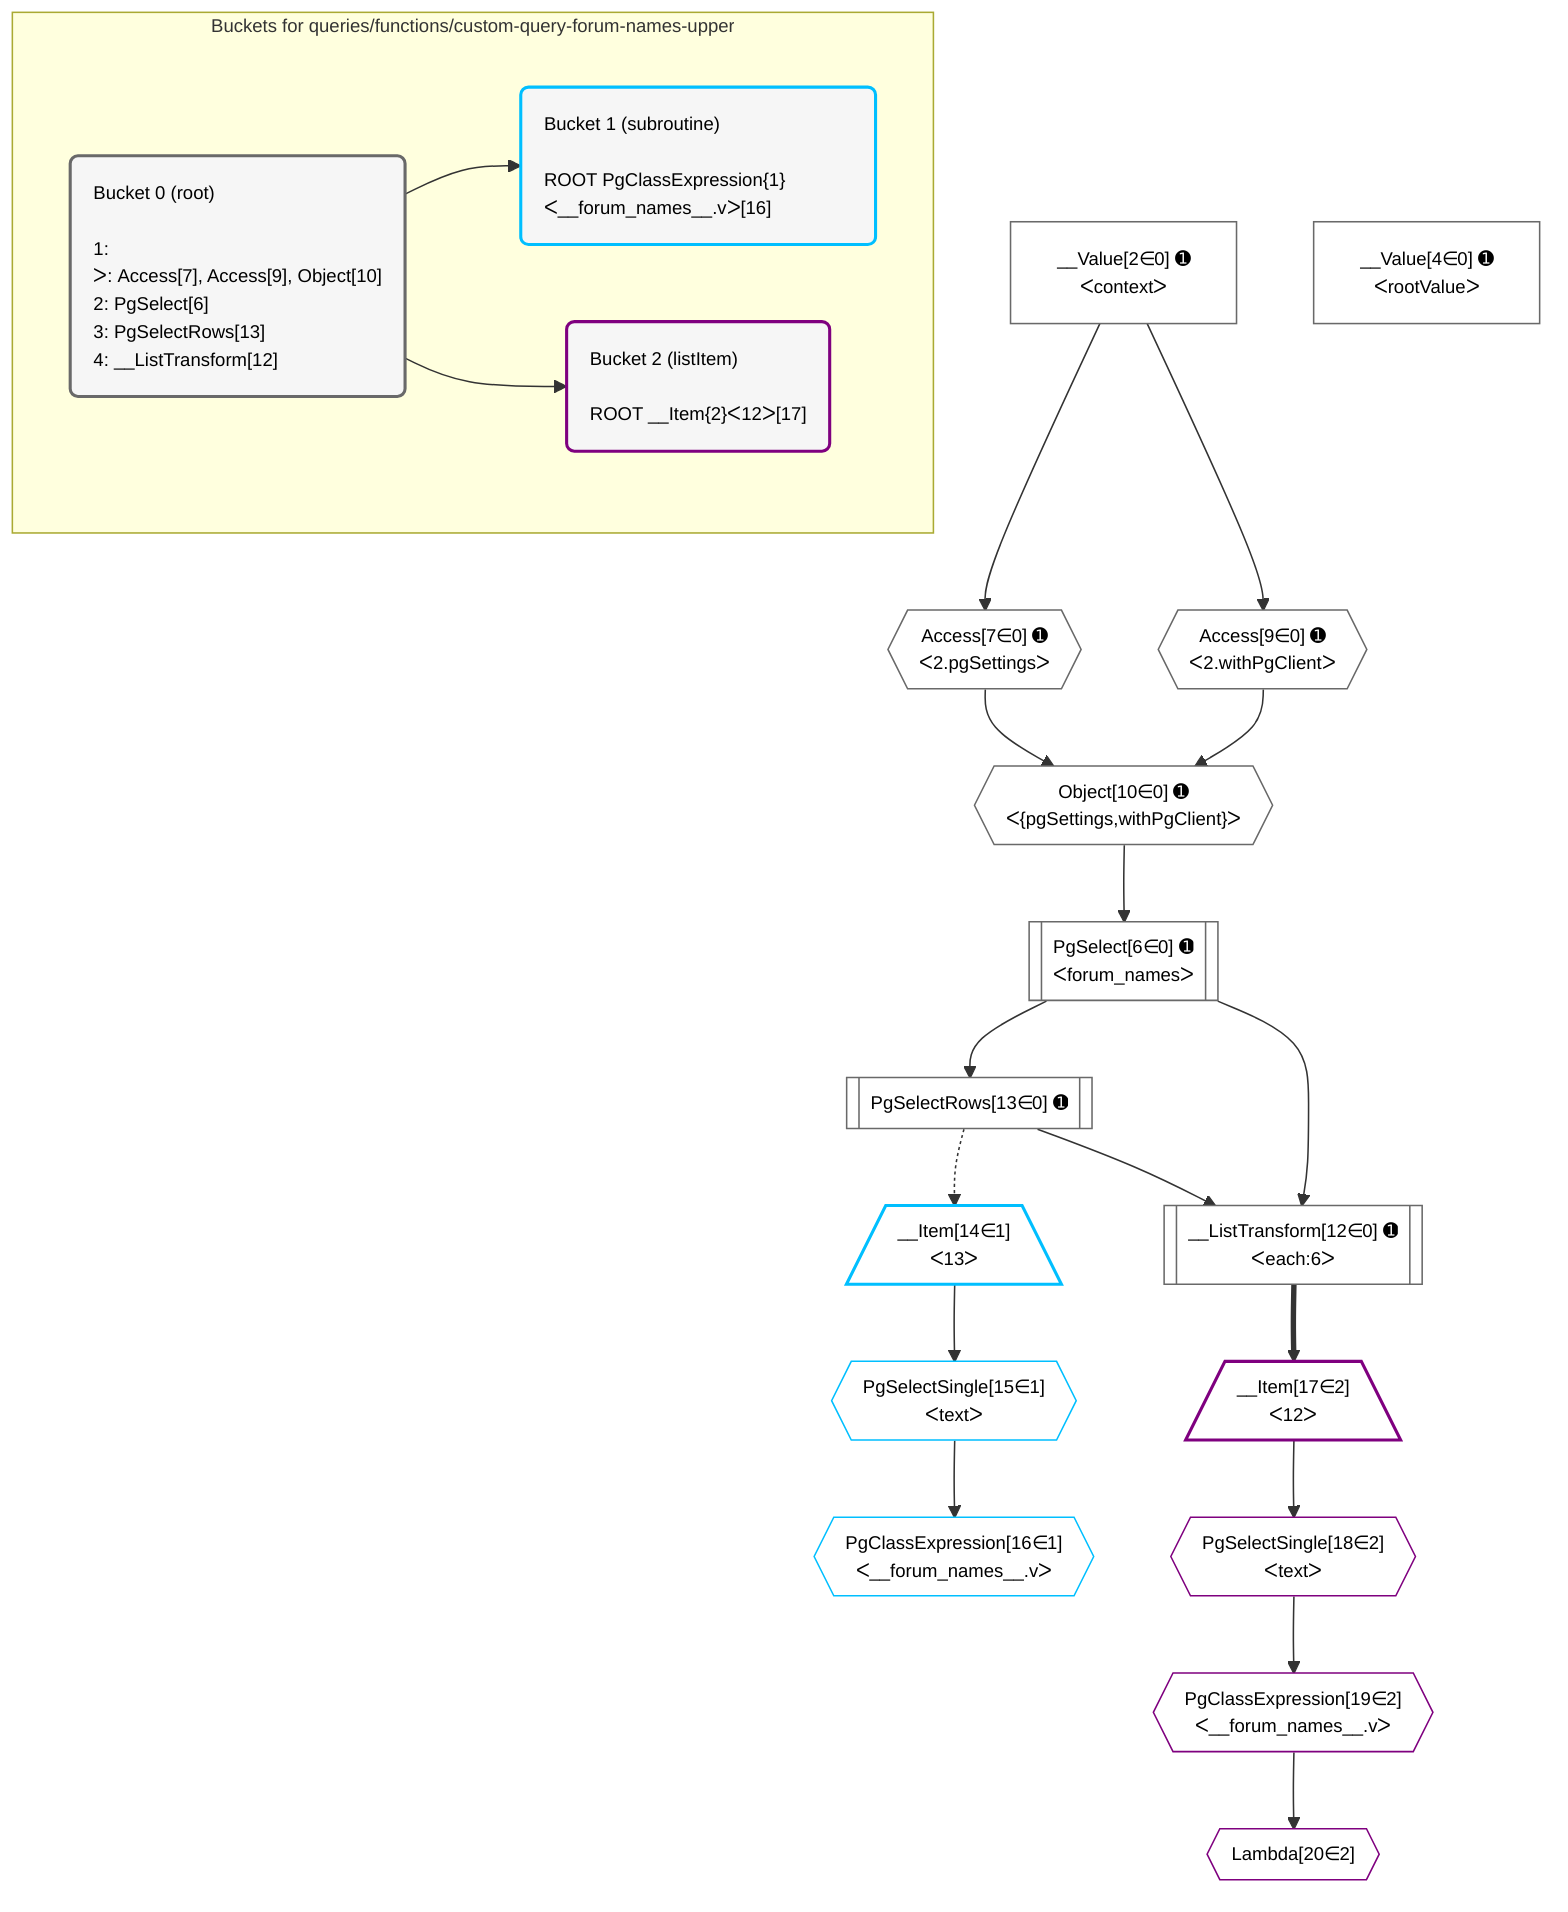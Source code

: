 %%{init: {'themeVariables': { 'fontSize': '12px'}}}%%
graph TD
    classDef path fill:#eee,stroke:#000,color:#000
    classDef plan fill:#fff,stroke-width:1px,color:#000
    classDef itemplan fill:#fff,stroke-width:2px,color:#000
    classDef unbatchedplan fill:#dff,stroke-width:1px,color:#000
    classDef sideeffectplan fill:#fcc,stroke-width:2px,color:#000
    classDef bucket fill:#f6f6f6,color:#000,stroke-width:2px,text-align:left

    subgraph "Buckets for queries/functions/custom-query-forum-names-upper"
    Bucket0("Bucket 0 (root)<br /><br />1: <br />ᐳ: Access[7], Access[9], Object[10]<br />2: PgSelect[6]<br />3: PgSelectRows[13]<br />4: __ListTransform[12]"):::bucket
    Bucket1("Bucket 1 (subroutine)<br /><br />ROOT PgClassExpression{1}ᐸ__forum_names__.vᐳ[16]"):::bucket
    Bucket2("Bucket 2 (listItem)<br /><br />ROOT __Item{2}ᐸ12ᐳ[17]"):::bucket
    end
    Bucket0 --> Bucket1 & Bucket2

    %% plan dependencies
    Object10{{"Object[10∈0] ➊<br />ᐸ{pgSettings,withPgClient}ᐳ"}}:::plan
    Access7{{"Access[7∈0] ➊<br />ᐸ2.pgSettingsᐳ"}}:::plan
    Access9{{"Access[9∈0] ➊<br />ᐸ2.withPgClientᐳ"}}:::plan
    Access7 & Access9 --> Object10
    __ListTransform12[["__ListTransform[12∈0] ➊<br />ᐸeach:6ᐳ"]]:::plan
    PgSelectRows13[["PgSelectRows[13∈0] ➊"]]:::plan
    PgSelect6[["PgSelect[6∈0] ➊<br />ᐸforum_namesᐳ"]]:::plan
    PgSelectRows13 & PgSelect6 --> __ListTransform12
    Object10 --> PgSelect6
    __Value2["__Value[2∈0] ➊<br />ᐸcontextᐳ"]:::plan
    __Value2 --> Access7
    __Value2 --> Access9
    PgSelect6 --> PgSelectRows13
    __Value4["__Value[4∈0] ➊<br />ᐸrootValueᐳ"]:::plan
    __Item14[/"__Item[14∈1]<br />ᐸ13ᐳ"\]:::itemplan
    PgSelectRows13 -.-> __Item14
    PgSelectSingle15{{"PgSelectSingle[15∈1]<br />ᐸtextᐳ"}}:::plan
    __Item14 --> PgSelectSingle15
    PgClassExpression16{{"PgClassExpression[16∈1]<br />ᐸ__forum_names__.vᐳ"}}:::plan
    PgSelectSingle15 --> PgClassExpression16
    __Item17[/"__Item[17∈2]<br />ᐸ12ᐳ"\]:::itemplan
    __ListTransform12 ==> __Item17
    PgSelectSingle18{{"PgSelectSingle[18∈2]<br />ᐸtextᐳ"}}:::plan
    __Item17 --> PgSelectSingle18
    PgClassExpression19{{"PgClassExpression[19∈2]<br />ᐸ__forum_names__.vᐳ"}}:::plan
    PgSelectSingle18 --> PgClassExpression19
    Lambda20{{"Lambda[20∈2]"}}:::plan
    PgClassExpression19 --> Lambda20

    %% define steps
    classDef bucket0 stroke:#696969
    class Bucket0,__Value2,__Value4,PgSelect6,Access7,Access9,Object10,__ListTransform12,PgSelectRows13 bucket0
    classDef bucket1 stroke:#00bfff
    class Bucket1,__Item14,PgSelectSingle15,PgClassExpression16 bucket1
    classDef bucket2 stroke:#7f007f
    class Bucket2,__Item17,PgSelectSingle18,PgClassExpression19,Lambda20 bucket2
